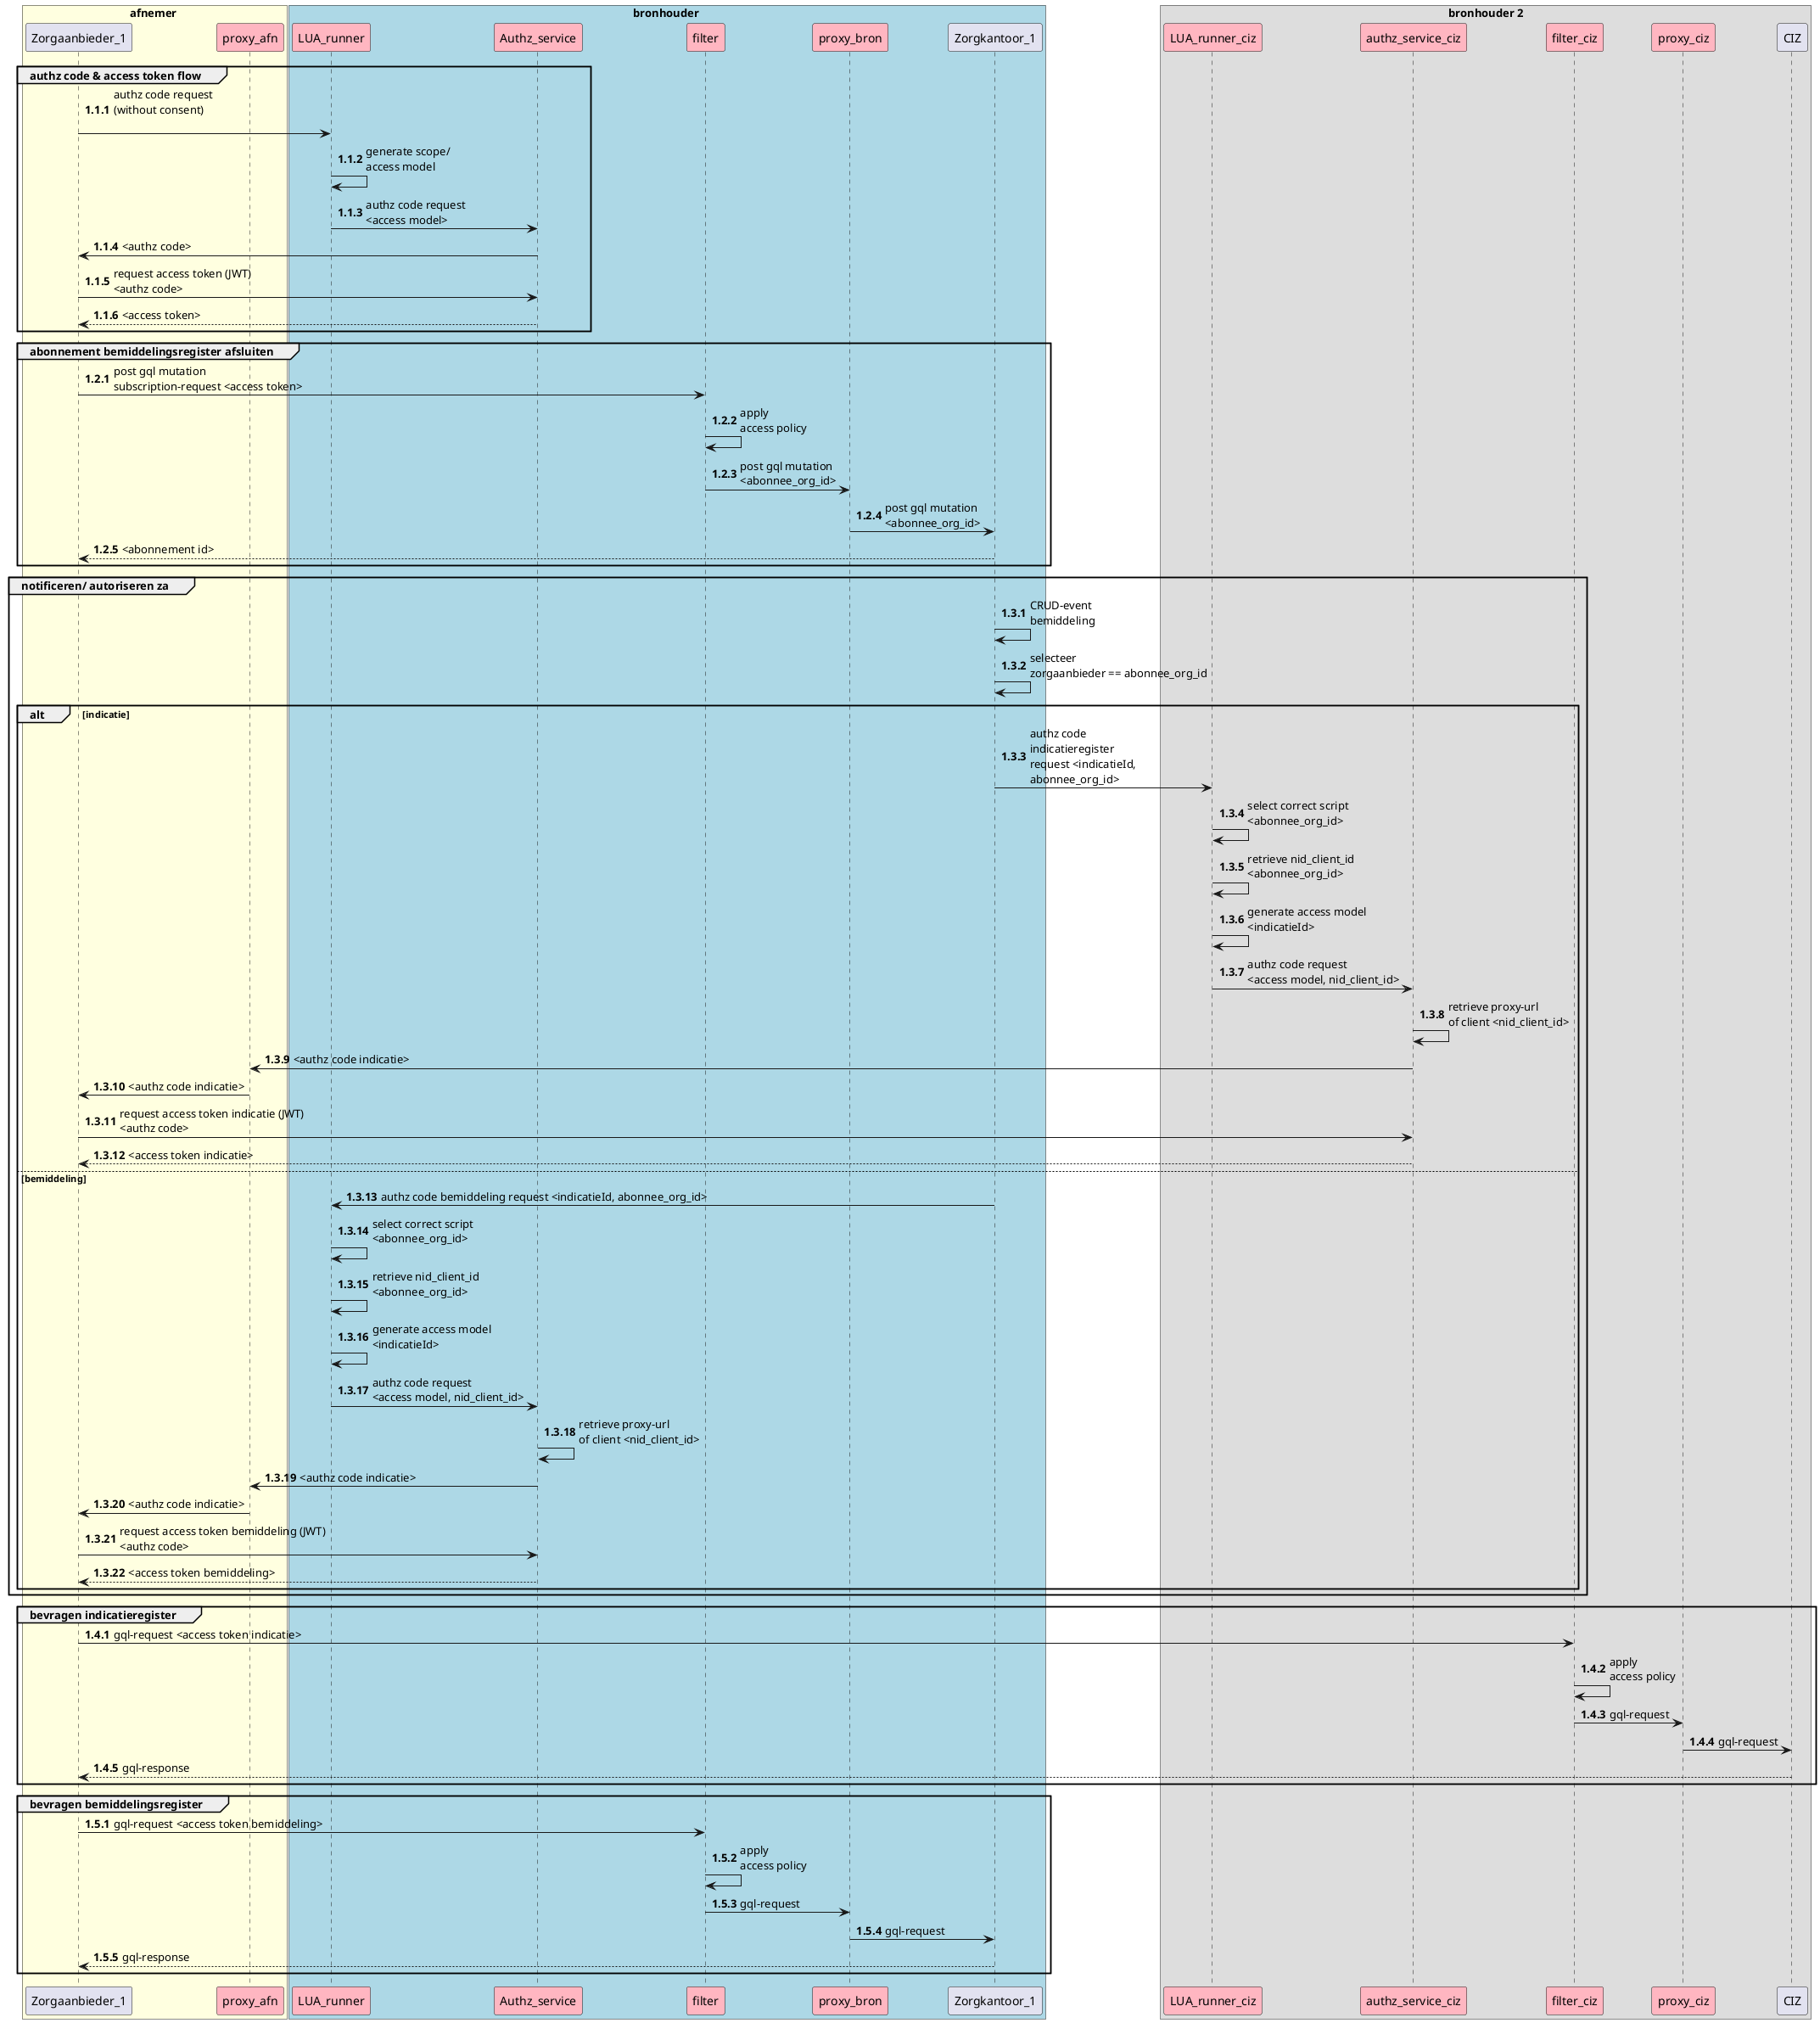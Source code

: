 @startuml
autonumber 1.1.1
box afnemer #lightyellow
  participant Zorgaanbieder_1 as ZA1
  participant proxy_afn as proxy_afn #lightpink
end box
box bronhouder #lightblue
  participant LUA_runner as LUA #lightpink
  participant Authz_service as authz #lightpink
  participant filter as filter #lightpink
  participant proxy_bron as proxy #lightpink
  participant Zorgkantoor_1 as ZK_1 
end box
box bronhouder 2
  participant LUA_runner_ciz as LUA_ciz #lightpink
  participant authz_service_ciz as authz_ciz #lightpink
  participant filter_ciz as filter_ciz #lightpink
  participant proxy_ciz as proxy_ciz #lightpink
  participant CIZ as ciz
end box
group authz code & access token flow
  ZA1 -> LUA : authz code request\n(without consent)\n
  LUA -> LUA : generate scope/\naccess model
  LUA -> authz : authz code request \n<access model>
  authz -> ZA1 : <authz code>
  ZA1 -> authz : request access token (JWT)\n<authz code>
  ZA1 <-- authz : <access token>
end
group abonnement bemiddelingsregister afsluiten
  autonumber inc b
  ZA1 -> filter : post gql mutation \nsubscription-request <access token>
  filter -> filter: apply \naccess policy
  filter -> proxy : post gql mutation \n<abonnee_org_id>
  proxy -> ZK_1 : post gql mutation \n<abonnee_org_id>
  ZK_1 --> ZA1 : <abonnement id>
end
  
group notificeren/ autoriseren za 
  autonumber inc b
  ZK_1 -> ZK_1 : CRUD-event \nbemiddeling
  ZK_1 -> ZK_1 : selecteer \nzorgaanbieder == abonnee_org_id
  alt indicatie
    ZK_1 -> LUA_ciz : authz code \nindicatieregister \nrequest <indicatieId, \nabonnee_org_id>
    LUA_ciz -> LUA_ciz : select correct script \n<abonnee_org_id>
    LUA_ciz -> LUA_ciz : retrieve nid_client_id \n<abonnee_org_id>
    LUA_ciz -> LUA_ciz : generate access model \n<indicatieId>
    LUA_ciz -> authz_ciz : authz code request \n<access model, nid_client_id>
    authz_ciz -> authz_ciz : retrieve proxy-url \nof client <nid_client_id>
    authz_ciz -> proxy_afn : <authz code indicatie>
    proxy_afn -> ZA1 : <authz code indicatie> 
    ZA1 -> authz_ciz : request access token indicatie (JWT)\n<authz code>
    ZA1 <-- authz_ciz : <access token indicatie>
  else bemiddeling
    ZK_1 -> LUA : authz code bemiddeling request <indicatieId, abonnee_org_id>
  LUA -> LUA : select correct script \n<abonnee_org_id>
  LUA -> LUA : retrieve nid_client_id \n<abonnee_org_id>
  LUA -> LUA : generate access model \n<indicatieId>
  LUA -> authz : authz code request \n<access model, nid_client_id>
  authz -> authz : retrieve proxy-url \nof client <nid_client_id>
  authz -> proxy_afn : <authz code indicatie>
  proxy_afn -> ZA1 : <authz code indicatie> 
  ZA1 -> authz : request access token bemiddeling (JWT)\n<authz code>
  ZA1 <-- authz : <access token bemiddeling>
  end
end
group bevragen indicatieregister
  autonumber inc b  
  ZA1 -> filter_ciz : gql-request <access token indicatie>
  filter_ciz -> filter_ciz: apply \naccess policy
  filter_ciz -> proxy_ciz : gql-request 
  proxy_ciz -> ciz : gql-request
  ciz --> ZA1 : gql-response
end
group bevragen bemiddelingsregister
  autonumber inc b  
  ZA1 -> filter : gql-request <access token bemiddeling>
  filter -> filter: apply \naccess policy
  filter -> proxy : gql-request 
  proxy -> ZK_1 : gql-request
  ZK_1 --> ZA1 : gql-response
end
@enduml
